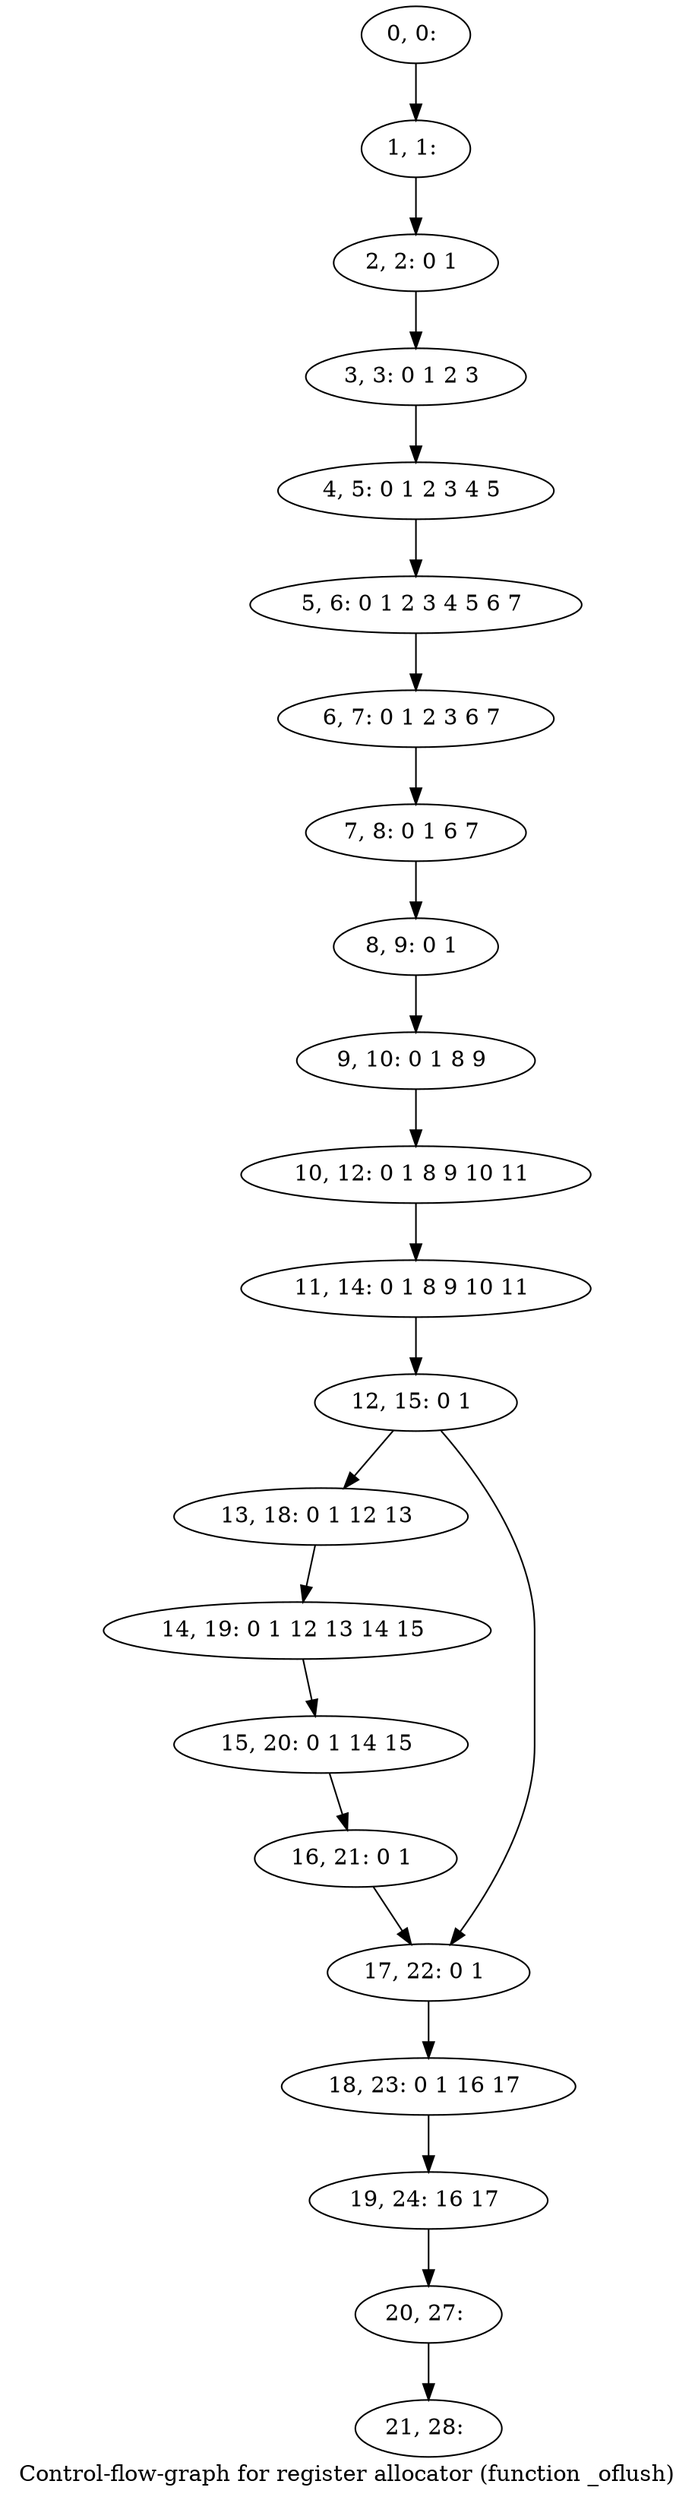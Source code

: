 digraph G {
graph [label="Control-flow-graph for register allocator (function _oflush)"]
0[label="0, 0: "];
1[label="1, 1: "];
2[label="2, 2: 0 1 "];
3[label="3, 3: 0 1 2 3 "];
4[label="4, 5: 0 1 2 3 4 5 "];
5[label="5, 6: 0 1 2 3 4 5 6 7 "];
6[label="6, 7: 0 1 2 3 6 7 "];
7[label="7, 8: 0 1 6 7 "];
8[label="8, 9: 0 1 "];
9[label="9, 10: 0 1 8 9 "];
10[label="10, 12: 0 1 8 9 10 11 "];
11[label="11, 14: 0 1 8 9 10 11 "];
12[label="12, 15: 0 1 "];
13[label="13, 18: 0 1 12 13 "];
14[label="14, 19: 0 1 12 13 14 15 "];
15[label="15, 20: 0 1 14 15 "];
16[label="16, 21: 0 1 "];
17[label="17, 22: 0 1 "];
18[label="18, 23: 0 1 16 17 "];
19[label="19, 24: 16 17 "];
20[label="20, 27: "];
21[label="21, 28: "];
0->1 ;
1->2 ;
2->3 ;
3->4 ;
4->5 ;
5->6 ;
6->7 ;
7->8 ;
8->9 ;
9->10 ;
10->11 ;
11->12 ;
12->13 ;
12->17 ;
13->14 ;
14->15 ;
15->16 ;
16->17 ;
17->18 ;
18->19 ;
19->20 ;
20->21 ;
}
